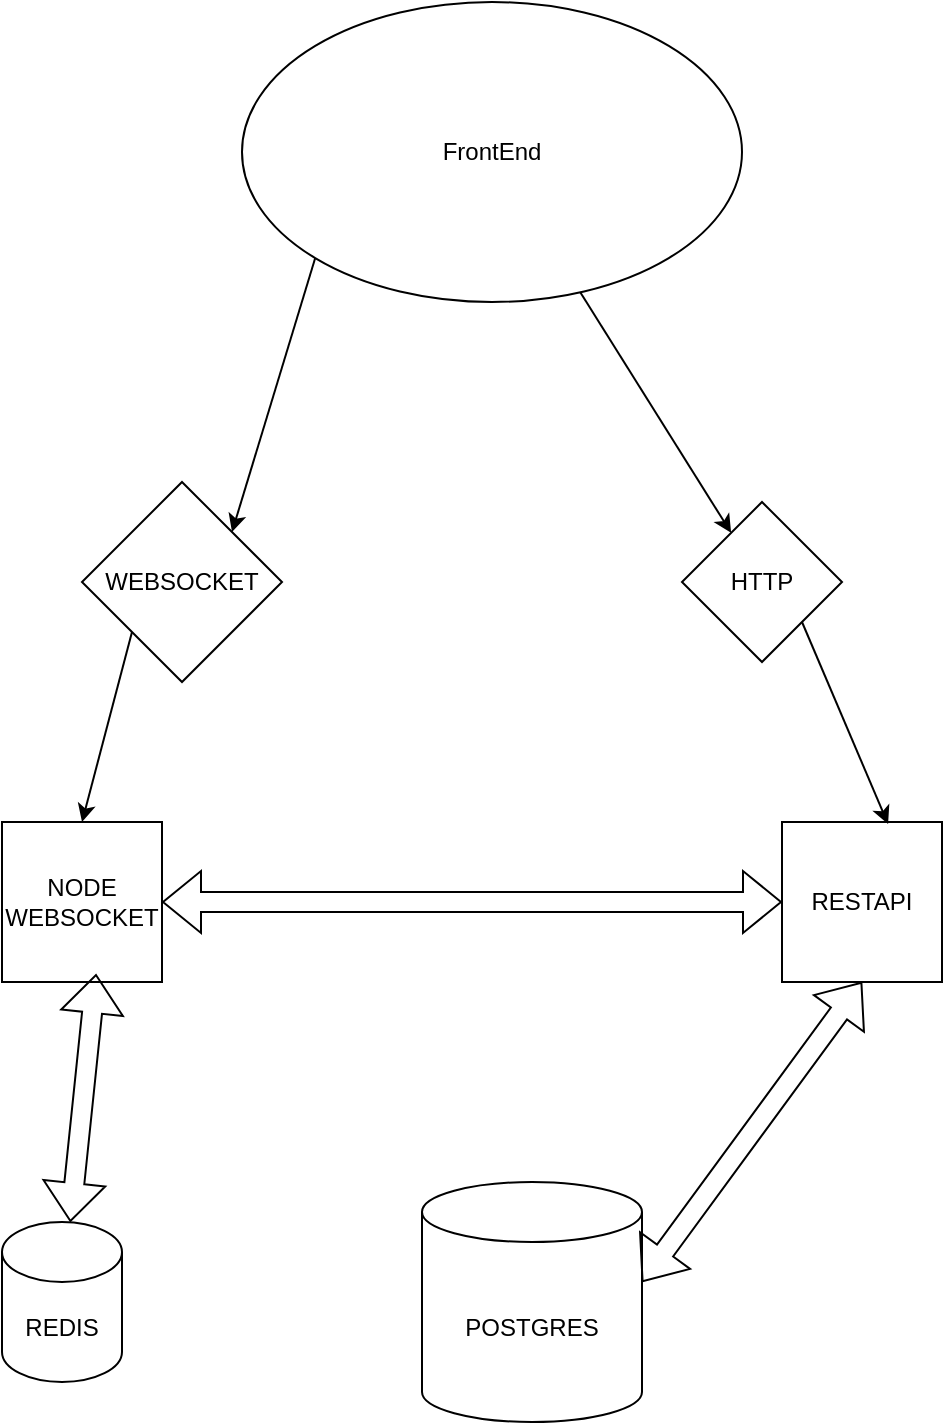 <mxfile version="24.7.6">
  <diagram name="Page-1" id="KvnGRzF8rDC2trM1vXdp">
    <mxGraphModel dx="1434" dy="795" grid="1" gridSize="10" guides="1" tooltips="1" connect="1" arrows="1" fold="1" page="1" pageScale="1" pageWidth="850" pageHeight="1100" math="0" shadow="0">
      <root>
        <mxCell id="0" />
        <mxCell id="1" parent="0" />
        <mxCell id="DrKvfDrJEr3UGFmWr-8T-1" value="FrontEnd" style="ellipse;whiteSpace=wrap;html=1;" vertex="1" parent="1">
          <mxGeometry x="290" y="60" width="250" height="150" as="geometry" />
        </mxCell>
        <mxCell id="DrKvfDrJEr3UGFmWr-8T-2" value="POSTGRES" style="shape=cylinder3;whiteSpace=wrap;html=1;boundedLbl=1;backgroundOutline=1;size=15;" vertex="1" parent="1">
          <mxGeometry x="380" y="650" width="110" height="120" as="geometry" />
        </mxCell>
        <mxCell id="DrKvfDrJEr3UGFmWr-8T-3" value="NODE WEBSOCKET" style="whiteSpace=wrap;html=1;aspect=fixed;" vertex="1" parent="1">
          <mxGeometry x="170" y="470" width="80" height="80" as="geometry" />
        </mxCell>
        <mxCell id="DrKvfDrJEr3UGFmWr-8T-4" value="RESTAPI" style="whiteSpace=wrap;html=1;aspect=fixed;" vertex="1" parent="1">
          <mxGeometry x="560" y="470" width="80" height="80" as="geometry" />
        </mxCell>
        <mxCell id="DrKvfDrJEr3UGFmWr-8T-5" value="WEBSOCKET" style="rhombus;whiteSpace=wrap;html=1;" vertex="1" parent="1">
          <mxGeometry x="210" y="300" width="100" height="100" as="geometry" />
        </mxCell>
        <mxCell id="DrKvfDrJEr3UGFmWr-8T-6" value="HTTP" style="rhombus;whiteSpace=wrap;html=1;" vertex="1" parent="1">
          <mxGeometry x="510" y="310" width="80" height="80" as="geometry" />
        </mxCell>
        <mxCell id="DrKvfDrJEr3UGFmWr-8T-13" value="" style="endArrow=classic;html=1;rounded=0;entryX=1;entryY=0;entryDx=0;entryDy=0;exitX=0;exitY=1;exitDx=0;exitDy=0;" edge="1" parent="1" source="DrKvfDrJEr3UGFmWr-8T-1" target="DrKvfDrJEr3UGFmWr-8T-5">
          <mxGeometry relative="1" as="geometry">
            <mxPoint x="260" y="210" as="sourcePoint" />
            <mxPoint x="360" y="210" as="targetPoint" />
          </mxGeometry>
        </mxCell>
        <mxCell id="DrKvfDrJEr3UGFmWr-8T-15" value="" style="endArrow=classic;html=1;rounded=0;entryX=0.5;entryY=0;entryDx=0;entryDy=0;exitX=0;exitY=1;exitDx=0;exitDy=0;" edge="1" parent="1" source="DrKvfDrJEr3UGFmWr-8T-5" target="DrKvfDrJEr3UGFmWr-8T-3">
          <mxGeometry relative="1" as="geometry">
            <mxPoint x="130" y="400" as="sourcePoint" />
            <mxPoint x="230" y="400" as="targetPoint" />
          </mxGeometry>
        </mxCell>
        <mxCell id="DrKvfDrJEr3UGFmWr-8T-19" value="" style="endArrow=classic;html=1;rounded=0;" edge="1" parent="1" source="DrKvfDrJEr3UGFmWr-8T-1" target="DrKvfDrJEr3UGFmWr-8T-6">
          <mxGeometry relative="1" as="geometry">
            <mxPoint x="567" y="200" as="sourcePoint" />
            <mxPoint x="480" y="312" as="targetPoint" />
          </mxGeometry>
        </mxCell>
        <mxCell id="DrKvfDrJEr3UGFmWr-8T-21" value="" style="endArrow=classic;html=1;rounded=0;entryX=0.663;entryY=0.013;entryDx=0;entryDy=0;exitX=1;exitY=1;exitDx=0;exitDy=0;entryPerimeter=0;" edge="1" parent="1" source="DrKvfDrJEr3UGFmWr-8T-6" target="DrKvfDrJEr3UGFmWr-8T-4">
          <mxGeometry relative="1" as="geometry">
            <mxPoint x="667" y="330" as="sourcePoint" />
            <mxPoint x="580" y="442" as="targetPoint" />
          </mxGeometry>
        </mxCell>
        <mxCell id="DrKvfDrJEr3UGFmWr-8T-24" value="REDIS" style="shape=cylinder3;whiteSpace=wrap;html=1;boundedLbl=1;backgroundOutline=1;size=15;" vertex="1" parent="1">
          <mxGeometry x="170" y="670" width="60" height="80" as="geometry" />
        </mxCell>
        <mxCell id="DrKvfDrJEr3UGFmWr-8T-26" value="" style="shape=flexArrow;endArrow=classic;startArrow=classic;html=1;rounded=0;entryX=0;entryY=0.5;entryDx=0;entryDy=0;exitX=1;exitY=0.5;exitDx=0;exitDy=0;" edge="1" parent="1" source="DrKvfDrJEr3UGFmWr-8T-3" target="DrKvfDrJEr3UGFmWr-8T-4">
          <mxGeometry width="100" height="100" relative="1" as="geometry">
            <mxPoint x="400" y="520" as="sourcePoint" />
            <mxPoint x="500" y="420" as="targetPoint" />
          </mxGeometry>
        </mxCell>
        <mxCell id="DrKvfDrJEr3UGFmWr-8T-27" value="" style="shape=flexArrow;endArrow=classic;startArrow=classic;html=1;rounded=0;entryX=0.588;entryY=0.95;entryDx=0;entryDy=0;entryPerimeter=0;" edge="1" parent="1" source="DrKvfDrJEr3UGFmWr-8T-24" target="DrKvfDrJEr3UGFmWr-8T-3">
          <mxGeometry width="100" height="100" relative="1" as="geometry">
            <mxPoint x="130" y="660" as="sourcePoint" />
            <mxPoint x="230" y="560" as="targetPoint" />
          </mxGeometry>
        </mxCell>
        <mxCell id="DrKvfDrJEr3UGFmWr-8T-30" value="" style="shape=flexArrow;endArrow=classic;startArrow=classic;html=1;rounded=0;entryX=0.5;entryY=1;entryDx=0;entryDy=0;" edge="1" parent="1" target="DrKvfDrJEr3UGFmWr-8T-4">
          <mxGeometry width="100" height="100" relative="1" as="geometry">
            <mxPoint x="490" y="700" as="sourcePoint" />
            <mxPoint x="590" y="600" as="targetPoint" />
          </mxGeometry>
        </mxCell>
      </root>
    </mxGraphModel>
  </diagram>
</mxfile>
